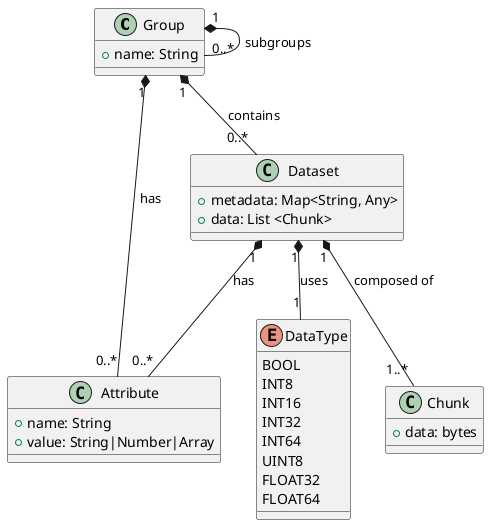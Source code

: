 @startuml
class Group {
  + name: String
}

class Dataset {
  + metadata: Map<String, Any>
  + data: List <Chunk>
}

class Chunk {
  + data: bytes
}

class Attribute {
  + name: String
  + value: String|Number|Array
}

enum DataType {
  BOOL
  INT8
  INT16
  INT32
  INT64
  UINT8
  FLOAT32
  FLOAT64
}

' === Relationships ===
Group "1" *-- "0..*" Group : subgroups
Group "1" *-- "0..*" Dataset : contains
Group "1" *-- "0..*" Attribute : has

Dataset "1" *-- "0..*" Attribute : has
Dataset "1" *-- "1" DataType : uses
Dataset "1" *-- "1..*" Chunk : composed of
@enduml